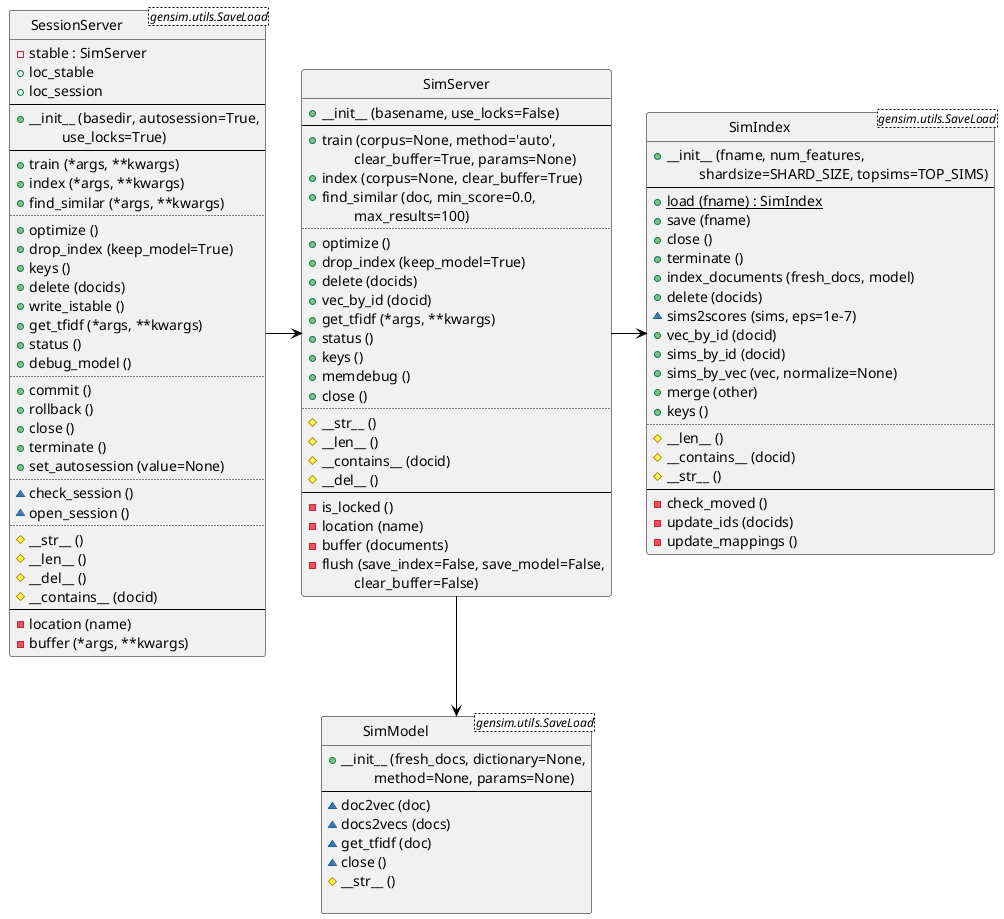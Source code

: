 @startuml

'skinparam monochrome true
'skinparam classBackgroundColor White
skinparam classArrowColor Black
skinparam classBorderColor Black
skinparam stereotypeCBackgroundColor Gray
'hide members
hide circle

class SimIndex <gensim.utils.SaveLoad> {
    +__init__ (fname, num_features, 
        \t shardsize=SHARD_SIZE, topsims=TOP_SIMS)
    --
    +{static}load (fname) : SimIndex
    +save (fname)
    +close ()
    +terminate ()
    +index_documents (fresh_docs, model)
    +delete (docids)
    ~sims2scores (sims, eps=1e-7)
    +vec_by_id (docid)
    +sims_by_id (docid)
    +sims_by_vec (vec, normalize=None)
    +merge (other)
    +keys ()
    ..
    #__len__ ()
    #__contains__ (docid)
    #__str__ ()
    --
    -check_moved ()
    -update_ids (docids)
    -update_mappings ()
}

class SimModel <gensim.utils.SaveLoad> {
    +__init__ (fresh_docs, dictionary=None, 
        \t method=None, params=None)
    --
    ~doc2vec (doc)
    ~docs2vecs (docs)
    ~get_tfidf (doc)
    ~close ()
    #__str__ ()

'class IterableCorpus {
'    #__iter__ ()
'    #__len__ ()
'}
}

class SimServer {
    +__init__ (basename, use_locks=False)
    --
    +train (corpus=None, method='auto', 
        \t clear_buffer=True, params=None)
    +index (corpus=None, clear_buffer=True)
    +find_similar (doc, min_score=0.0, 
        \t max_results=100)
    ..
    +optimize ()
    +drop_index (keep_model=True)
    +delete (docids)
    +vec_by_id (docid)
    +get_tfidf (*args, **kwargs)
    +status ()
    +keys ()
    +memdebug ()
    +close ()
    ..
    #__str__ ()
    #__len__ ()
    #__contains__ (docid)
    #__del__ ()
    --
    -is_locked ()
    -location (name)
    -buffer (documents)
    -flush (save_index=False, save_model=False, 
        \t clear_buffer=False)
}

class SessionServer <gensim.utils.SaveLoad> {
    -stable : SimServer
    +loc_stable
    +loc_session
    --
    +__init__ (basedir, autosession=True, 
        \t use_locks=True)
    --
    +train (*args, **kwargs)
    +index (*args, **kwargs)
    +find_similar (*args, **kwargs)
    ..
    +optimize ()
    +drop_index (keep_model=True)
    +keys ()
    +delete (docids)
    +write_istable ()
    +get_tfidf (*args, **kwargs)
    +status ()
    +debug_model ()
    ..
    +commit ()
    +rollback ()
    +close ()
    +terminate ()
    +set_autosession (value=None)
    ..
    ~check_session ()
    ~open_session ()
    ..
    #__str__ ()
    #__len__ ()
    #__del__ ()
    #__contains__ (docid)
    --
    -location (name)
    -buffer (*args, **kwargs)
}

SessionServer -r-> SimServer
SimServer -r-> SimIndex
SimServer -d-> SimModel

'SimIndex -u-|> gensim.utils.SaveLoad
'SimModel -r-|> gensim.utils.SaveLoad
'SessionServer -u-|> gensim.utils.SaveLoad

@enduml